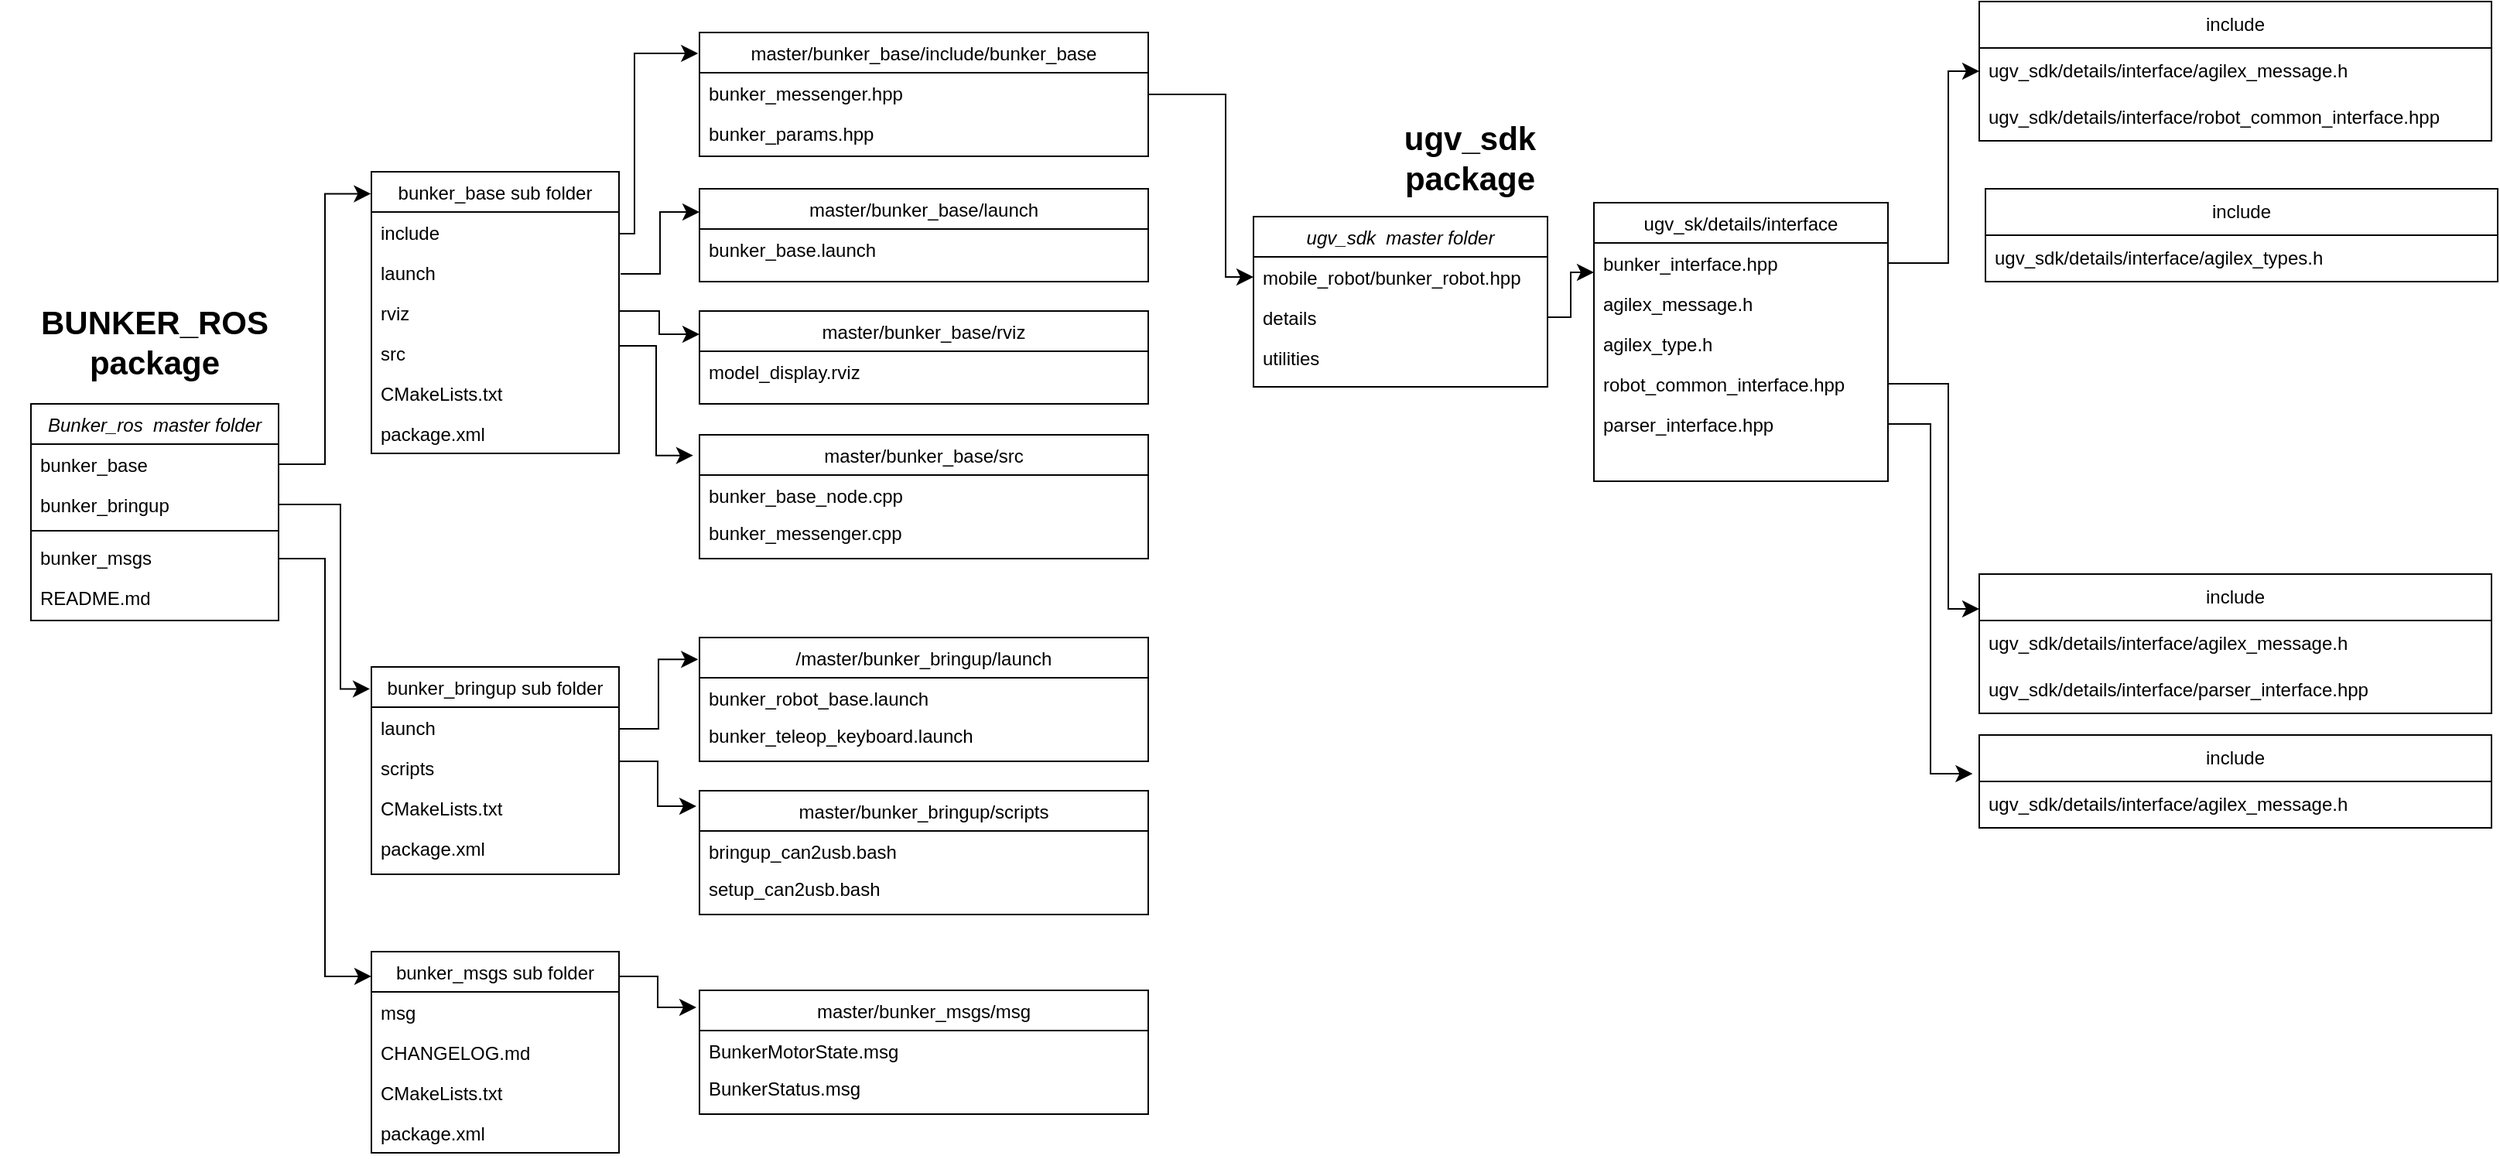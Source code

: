 <mxfile version="21.2.2" type="github">
  <diagram id="C5RBs43oDa-KdzZeNtuy" name="Page-1">
    <mxGraphModel dx="381" dy="691" grid="1" gridSize="10" guides="1" tooltips="1" connect="1" arrows="1" fold="1" page="1" pageScale="1" pageWidth="1654" pageHeight="1169" math="0" shadow="0">
      <root>
        <mxCell id="WIyWlLk6GJQsqaUBKTNV-0" />
        <mxCell id="WIyWlLk6GJQsqaUBKTNV-1" parent="WIyWlLk6GJQsqaUBKTNV-0" />
        <mxCell id="zkfFHV4jXpPFQw0GAbJ--0" value="Bunker_ros  master folder" style="swimlane;fontStyle=2;align=center;verticalAlign=top;childLayout=stackLayout;horizontal=1;startSize=26;horizontalStack=0;resizeParent=1;resizeLast=0;collapsible=1;marginBottom=0;rounded=0;shadow=0;strokeWidth=1;" parent="WIyWlLk6GJQsqaUBKTNV-1" vertex="1">
          <mxGeometry x="60" y="290" width="160" height="140" as="geometry">
            <mxRectangle x="230" y="140" width="160" height="26" as="alternateBounds" />
          </mxGeometry>
        </mxCell>
        <mxCell id="zkfFHV4jXpPFQw0GAbJ--2" value="bunker_base " style="text;align=left;verticalAlign=top;spacingLeft=4;spacingRight=4;overflow=hidden;rotatable=0;points=[[0,0.5],[1,0.5]];portConstraint=eastwest;rounded=0;shadow=0;html=0;strokeWidth=3;" parent="zkfFHV4jXpPFQw0GAbJ--0" vertex="1">
          <mxGeometry y="26" width="160" height="26" as="geometry" />
        </mxCell>
        <mxCell id="zkfFHV4jXpPFQw0GAbJ--3" value="bunker_bringup" style="text;align=left;verticalAlign=top;spacingLeft=4;spacingRight=4;overflow=hidden;rotatable=0;points=[[0,0.5],[1,0.5]];portConstraint=eastwest;rounded=0;shadow=0;html=0;" parent="zkfFHV4jXpPFQw0GAbJ--0" vertex="1">
          <mxGeometry y="52" width="160" height="26" as="geometry" />
        </mxCell>
        <mxCell id="zkfFHV4jXpPFQw0GAbJ--4" value="" style="line;html=1;strokeWidth=1;align=left;verticalAlign=middle;spacingTop=-1;spacingLeft=3;spacingRight=3;rotatable=0;labelPosition=right;points=[];portConstraint=eastwest;" parent="zkfFHV4jXpPFQw0GAbJ--0" vertex="1">
          <mxGeometry y="78" width="160" height="8" as="geometry" />
        </mxCell>
        <mxCell id="zkfFHV4jXpPFQw0GAbJ--5" value="bunker_msgs" style="text;align=left;verticalAlign=top;spacingLeft=4;spacingRight=4;overflow=hidden;rotatable=0;points=[[0,0.5],[1,0.5]];portConstraint=eastwest;" parent="zkfFHV4jXpPFQw0GAbJ--0" vertex="1">
          <mxGeometry y="86" width="160" height="26" as="geometry" />
        </mxCell>
        <mxCell id="HwNjUJqcYQjeiwXkM3CN-0" value="README.md" style="text;align=left;verticalAlign=top;spacingLeft=4;spacingRight=4;overflow=hidden;rotatable=0;points=[[0,0.5],[1,0.5]];portConstraint=eastwest;" parent="zkfFHV4jXpPFQw0GAbJ--0" vertex="1">
          <mxGeometry y="112" width="160" height="26" as="geometry" />
        </mxCell>
        <mxCell id="zkfFHV4jXpPFQw0GAbJ--17" value="bunker_base sub folder" style="swimlane;fontStyle=0;align=center;verticalAlign=top;childLayout=stackLayout;horizontal=1;startSize=26;horizontalStack=0;resizeParent=1;resizeLast=0;collapsible=1;marginBottom=0;rounded=0;shadow=0;strokeWidth=1;" parent="WIyWlLk6GJQsqaUBKTNV-1" vertex="1">
          <mxGeometry x="280" y="140" width="160" height="182" as="geometry">
            <mxRectangle x="550" y="140" width="160" height="26" as="alternateBounds" />
          </mxGeometry>
        </mxCell>
        <mxCell id="zkfFHV4jXpPFQw0GAbJ--18" value="include" style="text;align=left;verticalAlign=top;spacingLeft=4;spacingRight=4;overflow=hidden;rotatable=0;points=[[0,0.5],[1,0.5]];portConstraint=eastwest;" parent="zkfFHV4jXpPFQw0GAbJ--17" vertex="1">
          <mxGeometry y="26" width="160" height="26" as="geometry" />
        </mxCell>
        <mxCell id="zkfFHV4jXpPFQw0GAbJ--19" value="launch" style="text;align=left;verticalAlign=top;spacingLeft=4;spacingRight=4;overflow=hidden;rotatable=0;points=[[0,0.5],[1,0.5]];portConstraint=eastwest;rounded=0;shadow=0;html=0;" parent="zkfFHV4jXpPFQw0GAbJ--17" vertex="1">
          <mxGeometry y="52" width="160" height="26" as="geometry" />
        </mxCell>
        <mxCell id="zkfFHV4jXpPFQw0GAbJ--20" value="rviz" style="text;align=left;verticalAlign=top;spacingLeft=4;spacingRight=4;overflow=hidden;rotatable=0;points=[[0,0.5],[1,0.5]];portConstraint=eastwest;rounded=0;shadow=0;html=0;" parent="zkfFHV4jXpPFQw0GAbJ--17" vertex="1">
          <mxGeometry y="78" width="160" height="26" as="geometry" />
        </mxCell>
        <mxCell id="zkfFHV4jXpPFQw0GAbJ--21" value="src" style="text;align=left;verticalAlign=top;spacingLeft=4;spacingRight=4;overflow=hidden;rotatable=0;points=[[0,0.5],[1,0.5]];portConstraint=eastwest;rounded=0;shadow=0;html=0;" parent="zkfFHV4jXpPFQw0GAbJ--17" vertex="1">
          <mxGeometry y="104" width="160" height="26" as="geometry" />
        </mxCell>
        <mxCell id="zkfFHV4jXpPFQw0GAbJ--22" value="CMakeLists.txt" style="text;align=left;verticalAlign=top;spacingLeft=4;spacingRight=4;overflow=hidden;rotatable=0;points=[[0,0.5],[1,0.5]];portConstraint=eastwest;rounded=0;shadow=0;html=0;" parent="zkfFHV4jXpPFQw0GAbJ--17" vertex="1">
          <mxGeometry y="130" width="160" height="26" as="geometry" />
        </mxCell>
        <mxCell id="zkfFHV4jXpPFQw0GAbJ--24" value="package.xml" style="text;align=left;verticalAlign=top;spacingLeft=4;spacingRight=4;overflow=hidden;rotatable=0;points=[[0,0.5],[1,0.5]];portConstraint=eastwest;" parent="zkfFHV4jXpPFQw0GAbJ--17" vertex="1">
          <mxGeometry y="156" width="160" height="26" as="geometry" />
        </mxCell>
        <mxCell id="HwNjUJqcYQjeiwXkM3CN-3" value="bunker_bringup sub folder" style="swimlane;fontStyle=0;align=center;verticalAlign=top;childLayout=stackLayout;horizontal=1;startSize=26;horizontalStack=0;resizeParent=1;resizeLast=0;collapsible=1;marginBottom=0;rounded=0;shadow=0;strokeWidth=1;" parent="WIyWlLk6GJQsqaUBKTNV-1" vertex="1">
          <mxGeometry x="280" y="460" width="160" height="134" as="geometry">
            <mxRectangle x="550" y="140" width="160" height="26" as="alternateBounds" />
          </mxGeometry>
        </mxCell>
        <mxCell id="HwNjUJqcYQjeiwXkM3CN-5" value="launch" style="text;align=left;verticalAlign=top;spacingLeft=4;spacingRight=4;overflow=hidden;rotatable=0;points=[[0,0.5],[1,0.5]];portConstraint=eastwest;rounded=0;shadow=0;html=0;" parent="HwNjUJqcYQjeiwXkM3CN-3" vertex="1">
          <mxGeometry y="26" width="160" height="26" as="geometry" />
        </mxCell>
        <mxCell id="HwNjUJqcYQjeiwXkM3CN-6" value="scripts" style="text;align=left;verticalAlign=top;spacingLeft=4;spacingRight=4;overflow=hidden;rotatable=0;points=[[0,0.5],[1,0.5]];portConstraint=eastwest;rounded=0;shadow=0;html=0;" parent="HwNjUJqcYQjeiwXkM3CN-3" vertex="1">
          <mxGeometry y="52" width="160" height="26" as="geometry" />
        </mxCell>
        <mxCell id="HwNjUJqcYQjeiwXkM3CN-8" value="CMakeLists.txt" style="text;align=left;verticalAlign=top;spacingLeft=4;spacingRight=4;overflow=hidden;rotatable=0;points=[[0,0.5],[1,0.5]];portConstraint=eastwest;rounded=0;shadow=0;html=0;" parent="HwNjUJqcYQjeiwXkM3CN-3" vertex="1">
          <mxGeometry y="78" width="160" height="26" as="geometry" />
        </mxCell>
        <mxCell id="HwNjUJqcYQjeiwXkM3CN-9" value="package.xml" style="text;align=left;verticalAlign=top;spacingLeft=4;spacingRight=4;overflow=hidden;rotatable=0;points=[[0,0.5],[1,0.5]];portConstraint=eastwest;" parent="HwNjUJqcYQjeiwXkM3CN-3" vertex="1">
          <mxGeometry y="104" width="160" height="26" as="geometry" />
        </mxCell>
        <mxCell id="HwNjUJqcYQjeiwXkM3CN-10" value="bunker_msgs sub folder" style="swimlane;fontStyle=0;align=center;verticalAlign=top;childLayout=stackLayout;horizontal=1;startSize=26;horizontalStack=0;resizeParent=1;resizeLast=0;collapsible=1;marginBottom=0;rounded=0;shadow=0;strokeWidth=1;" parent="WIyWlLk6GJQsqaUBKTNV-1" vertex="1">
          <mxGeometry x="280" y="644" width="160" height="130" as="geometry">
            <mxRectangle x="550" y="140" width="160" height="26" as="alternateBounds" />
          </mxGeometry>
        </mxCell>
        <mxCell id="HwNjUJqcYQjeiwXkM3CN-11" value="msg" style="text;align=left;verticalAlign=top;spacingLeft=4;spacingRight=4;overflow=hidden;rotatable=0;points=[[0,0.5],[1,0.5]];portConstraint=eastwest;" parent="HwNjUJqcYQjeiwXkM3CN-10" vertex="1">
          <mxGeometry y="26" width="160" height="26" as="geometry" />
        </mxCell>
        <mxCell id="HwNjUJqcYQjeiwXkM3CN-14" value="CHANGELOG.md" style="text;align=left;verticalAlign=top;spacingLeft=4;spacingRight=4;overflow=hidden;rotatable=0;points=[[0,0.5],[1,0.5]];portConstraint=eastwest;rounded=0;shadow=0;html=0;" parent="HwNjUJqcYQjeiwXkM3CN-10" vertex="1">
          <mxGeometry y="52" width="160" height="26" as="geometry" />
        </mxCell>
        <mxCell id="HwNjUJqcYQjeiwXkM3CN-15" value="CMakeLists.txt" style="text;align=left;verticalAlign=top;spacingLeft=4;spacingRight=4;overflow=hidden;rotatable=0;points=[[0,0.5],[1,0.5]];portConstraint=eastwest;rounded=0;shadow=0;html=0;" parent="HwNjUJqcYQjeiwXkM3CN-10" vertex="1">
          <mxGeometry y="78" width="160" height="26" as="geometry" />
        </mxCell>
        <mxCell id="HwNjUJqcYQjeiwXkM3CN-16" value="package.xml" style="text;align=left;verticalAlign=top;spacingLeft=4;spacingRight=4;overflow=hidden;rotatable=0;points=[[0,0.5],[1,0.5]];portConstraint=eastwest;" parent="HwNjUJqcYQjeiwXkM3CN-10" vertex="1">
          <mxGeometry y="104" width="160" height="26" as="geometry" />
        </mxCell>
        <mxCell id="HwNjUJqcYQjeiwXkM3CN-24" value="master/bunker_base/include/bunker_base" style="swimlane;fontStyle=0;align=center;verticalAlign=top;childLayout=stackLayout;horizontal=1;startSize=26;horizontalStack=0;resizeParent=1;resizeLast=0;collapsible=1;marginBottom=0;rounded=0;shadow=0;strokeWidth=1;" parent="WIyWlLk6GJQsqaUBKTNV-1" vertex="1">
          <mxGeometry x="492" y="50" width="290" height="80" as="geometry">
            <mxRectangle x="550" y="140" width="160" height="26" as="alternateBounds" />
          </mxGeometry>
        </mxCell>
        <mxCell id="HwNjUJqcYQjeiwXkM3CN-25" value="bunker_messenger.hpp" style="text;align=left;verticalAlign=top;spacingLeft=4;spacingRight=4;overflow=hidden;rotatable=0;points=[[0,0.5],[1,0.5]];portConstraint=eastwest;" parent="HwNjUJqcYQjeiwXkM3CN-24" vertex="1">
          <mxGeometry y="26" width="290" height="26" as="geometry" />
        </mxCell>
        <mxCell id="HwNjUJqcYQjeiwXkM3CN-27" value="bunker_params.hpp" style="text;align=left;verticalAlign=top;spacingLeft=4;spacingRight=4;overflow=hidden;rotatable=0;points=[[0,0.5],[1,0.5]];portConstraint=eastwest;rounded=0;shadow=0;html=0;" parent="HwNjUJqcYQjeiwXkM3CN-24" vertex="1">
          <mxGeometry y="52" width="290" height="26" as="geometry" />
        </mxCell>
        <mxCell id="HwNjUJqcYQjeiwXkM3CN-31" value="master/bunker_base/launch" style="swimlane;fontStyle=0;align=center;verticalAlign=top;childLayout=stackLayout;horizontal=1;startSize=26;horizontalStack=0;resizeParent=1;resizeLast=0;collapsible=1;marginBottom=0;rounded=0;shadow=0;strokeWidth=1;" parent="WIyWlLk6GJQsqaUBKTNV-1" vertex="1">
          <mxGeometry x="492" y="151" width="290" height="60" as="geometry">
            <mxRectangle x="550" y="140" width="160" height="26" as="alternateBounds" />
          </mxGeometry>
        </mxCell>
        <mxCell id="HwNjUJqcYQjeiwXkM3CN-32" value="bunker_base.launch" style="text;align=left;verticalAlign=top;spacingLeft=4;spacingRight=4;overflow=hidden;rotatable=0;points=[[0,0.5],[1,0.5]];portConstraint=eastwest;" parent="HwNjUJqcYQjeiwXkM3CN-31" vertex="1">
          <mxGeometry y="26" width="290" height="26" as="geometry" />
        </mxCell>
        <mxCell id="HwNjUJqcYQjeiwXkM3CN-34" value="master/bunker_base/rviz" style="swimlane;fontStyle=0;align=center;verticalAlign=top;childLayout=stackLayout;horizontal=1;startSize=26;horizontalStack=0;resizeParent=1;resizeLast=0;collapsible=1;marginBottom=0;rounded=0;shadow=0;strokeWidth=1;" parent="WIyWlLk6GJQsqaUBKTNV-1" vertex="1">
          <mxGeometry x="492" y="230" width="290" height="60" as="geometry">
            <mxRectangle x="550" y="140" width="160" height="26" as="alternateBounds" />
          </mxGeometry>
        </mxCell>
        <mxCell id="HwNjUJqcYQjeiwXkM3CN-35" value="model_display.rviz" style="text;align=left;verticalAlign=top;spacingLeft=4;spacingRight=4;overflow=hidden;rotatable=0;points=[[0,0.5],[1,0.5]];portConstraint=eastwest;" parent="HwNjUJqcYQjeiwXkM3CN-34" vertex="1">
          <mxGeometry y="26" width="290" height="26" as="geometry" />
        </mxCell>
        <mxCell id="HwNjUJqcYQjeiwXkM3CN-36" value="master/bunker_base/src" style="swimlane;fontStyle=0;align=center;verticalAlign=top;childLayout=stackLayout;horizontal=1;startSize=26;horizontalStack=0;resizeParent=1;resizeLast=0;collapsible=1;marginBottom=0;rounded=0;shadow=0;strokeWidth=1;" parent="WIyWlLk6GJQsqaUBKTNV-1" vertex="1">
          <mxGeometry x="492" y="310" width="290" height="80" as="geometry">
            <mxRectangle x="550" y="140" width="160" height="26" as="alternateBounds" />
          </mxGeometry>
        </mxCell>
        <mxCell id="HwNjUJqcYQjeiwXkM3CN-37" value="bunker_base_node.cpp" style="text;align=left;verticalAlign=top;spacingLeft=4;spacingRight=4;overflow=hidden;rotatable=0;points=[[0,0.5],[1,0.5]];portConstraint=eastwest;" parent="HwNjUJqcYQjeiwXkM3CN-36" vertex="1">
          <mxGeometry y="26" width="290" height="24" as="geometry" />
        </mxCell>
        <mxCell id="HwNjUJqcYQjeiwXkM3CN-38" value="bunker_messenger.cpp" style="text;align=left;verticalAlign=top;spacingLeft=4;spacingRight=4;overflow=hidden;rotatable=0;points=[[0,0.5],[1,0.5]];portConstraint=eastwest;" parent="HwNjUJqcYQjeiwXkM3CN-36" vertex="1">
          <mxGeometry y="50" width="290" height="30" as="geometry" />
        </mxCell>
        <mxCell id="HwNjUJqcYQjeiwXkM3CN-39" value="/master/bunker_bringup/launch" style="swimlane;fontStyle=0;align=center;verticalAlign=top;childLayout=stackLayout;horizontal=1;startSize=26;horizontalStack=0;resizeParent=1;resizeLast=0;collapsible=1;marginBottom=0;rounded=0;shadow=0;strokeWidth=1;" parent="WIyWlLk6GJQsqaUBKTNV-1" vertex="1">
          <mxGeometry x="492" y="441" width="290" height="80" as="geometry">
            <mxRectangle x="550" y="140" width="160" height="26" as="alternateBounds" />
          </mxGeometry>
        </mxCell>
        <mxCell id="HwNjUJqcYQjeiwXkM3CN-40" value="bunker_robot_base.launch" style="text;align=left;verticalAlign=top;spacingLeft=4;spacingRight=4;overflow=hidden;rotatable=0;points=[[0,0.5],[1,0.5]];portConstraint=eastwest;" parent="HwNjUJqcYQjeiwXkM3CN-39" vertex="1">
          <mxGeometry y="26" width="290" height="24" as="geometry" />
        </mxCell>
        <mxCell id="HwNjUJqcYQjeiwXkM3CN-41" value="bunker_teleop_keyboard.launch" style="text;align=left;verticalAlign=top;spacingLeft=4;spacingRight=4;overflow=hidden;rotatable=0;points=[[0,0.5],[1,0.5]];portConstraint=eastwest;" parent="HwNjUJqcYQjeiwXkM3CN-39" vertex="1">
          <mxGeometry y="50" width="290" height="30" as="geometry" />
        </mxCell>
        <mxCell id="HwNjUJqcYQjeiwXkM3CN-44" value="master/bunker_bringup/scripts" style="swimlane;fontStyle=0;align=center;verticalAlign=top;childLayout=stackLayout;horizontal=1;startSize=26;horizontalStack=0;resizeParent=1;resizeLast=0;collapsible=1;marginBottom=0;rounded=0;shadow=0;strokeWidth=1;" parent="WIyWlLk6GJQsqaUBKTNV-1" vertex="1">
          <mxGeometry x="492" y="540" width="290" height="80" as="geometry">
            <mxRectangle x="550" y="140" width="160" height="26" as="alternateBounds" />
          </mxGeometry>
        </mxCell>
        <mxCell id="HwNjUJqcYQjeiwXkM3CN-45" value="bringup_can2usb.bash" style="text;align=left;verticalAlign=top;spacingLeft=4;spacingRight=4;overflow=hidden;rotatable=0;points=[[0,0.5],[1,0.5]];portConstraint=eastwest;" parent="HwNjUJqcYQjeiwXkM3CN-44" vertex="1">
          <mxGeometry y="26" width="290" height="24" as="geometry" />
        </mxCell>
        <mxCell id="HwNjUJqcYQjeiwXkM3CN-46" value="setup_can2usb.bash" style="text;align=left;verticalAlign=top;spacingLeft=4;spacingRight=4;overflow=hidden;rotatable=0;points=[[0,0.5],[1,0.5]];portConstraint=eastwest;" parent="HwNjUJqcYQjeiwXkM3CN-44" vertex="1">
          <mxGeometry y="50" width="290" height="30" as="geometry" />
        </mxCell>
        <mxCell id="HwNjUJqcYQjeiwXkM3CN-47" value="master/bunker_msgs/msg" style="swimlane;fontStyle=0;align=center;verticalAlign=top;childLayout=stackLayout;horizontal=1;startSize=26;horizontalStack=0;resizeParent=1;resizeLast=0;collapsible=1;marginBottom=0;rounded=0;shadow=0;strokeWidth=1;" parent="WIyWlLk6GJQsqaUBKTNV-1" vertex="1">
          <mxGeometry x="492" y="669" width="290" height="80" as="geometry">
            <mxRectangle x="550" y="140" width="160" height="26" as="alternateBounds" />
          </mxGeometry>
        </mxCell>
        <mxCell id="HwNjUJqcYQjeiwXkM3CN-48" value="BunkerMotorState.msg" style="text;align=left;verticalAlign=top;spacingLeft=4;spacingRight=4;overflow=hidden;rotatable=0;points=[[0,0.5],[1,0.5]];portConstraint=eastwest;" parent="HwNjUJqcYQjeiwXkM3CN-47" vertex="1">
          <mxGeometry y="26" width="290" height="24" as="geometry" />
        </mxCell>
        <mxCell id="HwNjUJqcYQjeiwXkM3CN-49" value="BunkerStatus.msg" style="text;align=left;verticalAlign=top;spacingLeft=4;spacingRight=4;overflow=hidden;rotatable=0;points=[[0,0.5],[1,0.5]];portConstraint=eastwest;" parent="HwNjUJqcYQjeiwXkM3CN-47" vertex="1">
          <mxGeometry y="50" width="290" height="30" as="geometry" />
        </mxCell>
        <mxCell id="HwNjUJqcYQjeiwXkM3CN-51" value="&lt;b&gt;&lt;font style=&quot;font-size: 21px;&quot;&gt;BUNKER_ROS package&lt;/font&gt;&lt;/b&gt;" style="text;strokeColor=none;fillColor=none;html=1;align=center;verticalAlign=middle;whiteSpace=wrap;rounded=0;fontSize=16;" parent="WIyWlLk6GJQsqaUBKTNV-1" vertex="1">
          <mxGeometry x="40" y="220" width="200" height="59" as="geometry" />
        </mxCell>
        <mxCell id="HwNjUJqcYQjeiwXkM3CN-54" value="" style="edgeStyle=elbowEdgeStyle;elbow=horizontal;endArrow=classic;html=1;curved=0;rounded=0;endSize=8;startSize=8;fontSize=12;exitX=1;exitY=0.5;exitDx=0;exitDy=0;entryX=-0.002;entryY=0.078;entryDx=0;entryDy=0;entryPerimeter=0;" parent="WIyWlLk6GJQsqaUBKTNV-1" source="zkfFHV4jXpPFQw0GAbJ--2" target="zkfFHV4jXpPFQw0GAbJ--17" edge="1">
          <mxGeometry width="50" height="50" relative="1" as="geometry">
            <mxPoint x="230" y="329" as="sourcePoint" />
            <mxPoint x="280" y="279" as="targetPoint" />
          </mxGeometry>
        </mxCell>
        <mxCell id="HwNjUJqcYQjeiwXkM3CN-55" value="" style="edgeStyle=elbowEdgeStyle;elbow=horizontal;endArrow=classic;html=1;curved=0;rounded=0;endSize=8;startSize=8;fontSize=12;exitX=1;exitY=0.5;exitDx=0;exitDy=0;entryX=-0.006;entryY=0.106;entryDx=0;entryDy=0;entryPerimeter=0;" parent="WIyWlLk6GJQsqaUBKTNV-1" target="HwNjUJqcYQjeiwXkM3CN-3" edge="1">
          <mxGeometry width="50" height="50" relative="1" as="geometry">
            <mxPoint x="220" y="355" as="sourcePoint" />
            <mxPoint x="280" y="180" as="targetPoint" />
            <Array as="points">
              <mxPoint x="260" y="410" />
            </Array>
          </mxGeometry>
        </mxCell>
        <mxCell id="HwNjUJqcYQjeiwXkM3CN-56" value="" style="edgeStyle=elbowEdgeStyle;elbow=horizontal;endArrow=classic;html=1;curved=0;rounded=0;endSize=8;startSize=8;fontSize=12;exitX=1;exitY=0.5;exitDx=0;exitDy=0;entryX=0;entryY=0.123;entryDx=0;entryDy=0;entryPerimeter=0;" parent="WIyWlLk6GJQsqaUBKTNV-1" target="HwNjUJqcYQjeiwXkM3CN-10" edge="1">
          <mxGeometry width="50" height="50" relative="1" as="geometry">
            <mxPoint x="220" y="390" as="sourcePoint" />
            <mxPoint x="279" y="509" as="targetPoint" />
            <Array as="points">
              <mxPoint x="250" y="520" />
            </Array>
          </mxGeometry>
        </mxCell>
        <mxCell id="HwNjUJqcYQjeiwXkM3CN-57" value="" style="edgeStyle=elbowEdgeStyle;elbow=horizontal;endArrow=classic;html=1;curved=0;rounded=0;endSize=8;startSize=8;fontSize=12;entryX=-0.003;entryY=0.169;entryDx=0;entryDy=0;entryPerimeter=0;" parent="WIyWlLk6GJQsqaUBKTNV-1" target="HwNjUJqcYQjeiwXkM3CN-24" edge="1">
          <mxGeometry width="50" height="50" relative="1" as="geometry">
            <mxPoint x="440" y="180" as="sourcePoint" />
            <mxPoint x="490" y="130" as="targetPoint" />
            <Array as="points">
              <mxPoint x="450" y="130" />
            </Array>
          </mxGeometry>
        </mxCell>
        <mxCell id="HwNjUJqcYQjeiwXkM3CN-58" value="" style="edgeStyle=elbowEdgeStyle;elbow=horizontal;endArrow=classic;html=1;curved=0;rounded=0;endSize=8;startSize=8;fontSize=12;entryX=0;entryY=0.25;entryDx=0;entryDy=0;" parent="WIyWlLk6GJQsqaUBKTNV-1" target="HwNjUJqcYQjeiwXkM3CN-31" edge="1">
          <mxGeometry width="50" height="50" relative="1" as="geometry">
            <mxPoint x="441" y="206" as="sourcePoint" />
            <mxPoint x="492" y="90" as="targetPoint" />
          </mxGeometry>
        </mxCell>
        <mxCell id="HwNjUJqcYQjeiwXkM3CN-59" value="" style="edgeStyle=elbowEdgeStyle;elbow=horizontal;endArrow=classic;html=1;curved=0;rounded=0;endSize=8;startSize=8;fontSize=12;entryX=0;entryY=0.25;entryDx=0;entryDy=0;" parent="WIyWlLk6GJQsqaUBKTNV-1" target="HwNjUJqcYQjeiwXkM3CN-34" edge="1">
          <mxGeometry width="50" height="50" relative="1" as="geometry">
            <mxPoint x="440" y="230" as="sourcePoint" />
            <mxPoint x="491" y="190" as="targetPoint" />
            <Array as="points" />
          </mxGeometry>
        </mxCell>
        <mxCell id="HwNjUJqcYQjeiwXkM3CN-60" value="" style="edgeStyle=elbowEdgeStyle;elbow=horizontal;endArrow=classic;html=1;curved=0;rounded=0;endSize=8;startSize=8;fontSize=12;entryX=-0.014;entryY=0.167;entryDx=0;entryDy=0;entryPerimeter=0;" parent="WIyWlLk6GJQsqaUBKTNV-1" target="HwNjUJqcYQjeiwXkM3CN-36" edge="1">
          <mxGeometry width="50" height="50" relative="1" as="geometry">
            <mxPoint x="440" y="252.5" as="sourcePoint" />
            <mxPoint x="492" y="267.5" as="targetPoint" />
            <Array as="points" />
          </mxGeometry>
        </mxCell>
        <mxCell id="HwNjUJqcYQjeiwXkM3CN-61" value="" style="edgeStyle=elbowEdgeStyle;elbow=horizontal;endArrow=classic;html=1;curved=0;rounded=0;endSize=8;startSize=8;fontSize=12;entryX=-0.003;entryY=0.177;entryDx=0;entryDy=0;entryPerimeter=0;" parent="WIyWlLk6GJQsqaUBKTNV-1" target="HwNjUJqcYQjeiwXkM3CN-39" edge="1">
          <mxGeometry width="50" height="50" relative="1" as="geometry">
            <mxPoint x="440" y="500" as="sourcePoint" />
            <mxPoint x="488" y="570.5" as="targetPoint" />
            <Array as="points" />
          </mxGeometry>
        </mxCell>
        <mxCell id="HwNjUJqcYQjeiwXkM3CN-62" value="" style="edgeStyle=elbowEdgeStyle;elbow=horizontal;endArrow=classic;html=1;curved=0;rounded=0;endSize=8;startSize=8;fontSize=12;" parent="WIyWlLk6GJQsqaUBKTNV-1" edge="1">
          <mxGeometry width="50" height="50" relative="1" as="geometry">
            <mxPoint x="440" y="521" as="sourcePoint" />
            <mxPoint x="490" y="550" as="targetPoint" />
            <Array as="points" />
          </mxGeometry>
        </mxCell>
        <mxCell id="HwNjUJqcYQjeiwXkM3CN-63" value="" style="edgeStyle=elbowEdgeStyle;elbow=horizontal;endArrow=classic;html=1;curved=0;rounded=0;endSize=8;startSize=8;fontSize=12;" parent="WIyWlLk6GJQsqaUBKTNV-1" edge="1">
          <mxGeometry width="50" height="50" relative="1" as="geometry">
            <mxPoint x="440" y="660" as="sourcePoint" />
            <mxPoint x="490" y="680" as="targetPoint" />
            <Array as="points" />
          </mxGeometry>
        </mxCell>
        <mxCell id="AWX8lwuQOdwvdPRo-GvK-0" value="ugv_sdk  master folder" style="swimlane;fontStyle=2;align=center;verticalAlign=top;childLayout=stackLayout;horizontal=1;startSize=26;horizontalStack=0;resizeParent=1;resizeLast=0;collapsible=1;marginBottom=0;rounded=0;shadow=0;strokeWidth=1;" vertex="1" parent="WIyWlLk6GJQsqaUBKTNV-1">
          <mxGeometry x="850" y="169" width="190" height="110" as="geometry">
            <mxRectangle x="230" y="140" width="160" height="26" as="alternateBounds" />
          </mxGeometry>
        </mxCell>
        <mxCell id="AWX8lwuQOdwvdPRo-GvK-1" value="mobile_robot/bunker_robot.hpp" style="text;align=left;verticalAlign=top;spacingLeft=4;spacingRight=4;overflow=hidden;rotatable=0;points=[[0,0.5],[1,0.5]];portConstraint=eastwest;rounded=0;shadow=0;html=0;strokeWidth=3;" vertex="1" parent="AWX8lwuQOdwvdPRo-GvK-0">
          <mxGeometry y="26" width="190" height="26" as="geometry" />
        </mxCell>
        <mxCell id="AWX8lwuQOdwvdPRo-GvK-2" value="details" style="text;align=left;verticalAlign=top;spacingLeft=4;spacingRight=4;overflow=hidden;rotatable=0;points=[[0,0.5],[1,0.5]];portConstraint=eastwest;rounded=0;shadow=0;html=0;" vertex="1" parent="AWX8lwuQOdwvdPRo-GvK-0">
          <mxGeometry y="52" width="190" height="26" as="geometry" />
        </mxCell>
        <mxCell id="AWX8lwuQOdwvdPRo-GvK-4" value="utilities" style="text;align=left;verticalAlign=top;spacingLeft=4;spacingRight=4;overflow=hidden;rotatable=0;points=[[0,0.5],[1,0.5]];portConstraint=eastwest;" vertex="1" parent="AWX8lwuQOdwvdPRo-GvK-0">
          <mxGeometry y="78" width="190" height="26" as="geometry" />
        </mxCell>
        <mxCell id="AWX8lwuQOdwvdPRo-GvK-6" value="&lt;div&gt;&lt;b&gt;&lt;font style=&quot;font-size: 21px;&quot;&gt;ugv_sdk&lt;/font&gt;&lt;/b&gt;&lt;/div&gt;&lt;div&gt;&lt;b&gt;&lt;font style=&quot;font-size: 21px;&quot;&gt;package&lt;/font&gt;&lt;/b&gt;&lt;/div&gt;" style="text;strokeColor=none;fillColor=none;html=1;align=center;verticalAlign=middle;whiteSpace=wrap;rounded=0;fontSize=16;" vertex="1" parent="WIyWlLk6GJQsqaUBKTNV-1">
          <mxGeometry x="860" y="101" width="260" height="59" as="geometry" />
        </mxCell>
        <mxCell id="AWX8lwuQOdwvdPRo-GvK-7" value="ugv_sk/details/interface" style="swimlane;fontStyle=0;align=center;verticalAlign=top;childLayout=stackLayout;horizontal=1;startSize=26;horizontalStack=0;resizeParent=1;resizeLast=0;collapsible=1;marginBottom=0;rounded=0;shadow=0;strokeWidth=1;" vertex="1" parent="WIyWlLk6GJQsqaUBKTNV-1">
          <mxGeometry x="1070" y="160" width="190" height="180" as="geometry">
            <mxRectangle x="550" y="140" width="160" height="26" as="alternateBounds" />
          </mxGeometry>
        </mxCell>
        <mxCell id="AWX8lwuQOdwvdPRo-GvK-8" value="bunker_interface.hpp" style="text;align=left;verticalAlign=top;spacingLeft=4;spacingRight=4;overflow=hidden;rotatable=0;points=[[0,0.5],[1,0.5]];portConstraint=eastwest;" vertex="1" parent="AWX8lwuQOdwvdPRo-GvK-7">
          <mxGeometry y="26" width="190" height="26" as="geometry" />
        </mxCell>
        <mxCell id="AWX8lwuQOdwvdPRo-GvK-19" value="agilex_message.h&#xa;" style="text;align=left;verticalAlign=top;spacingLeft=4;spacingRight=4;overflow=hidden;rotatable=0;points=[[0,0.5],[1,0.5]];portConstraint=eastwest;" vertex="1" parent="AWX8lwuQOdwvdPRo-GvK-7">
          <mxGeometry y="52" width="190" height="26" as="geometry" />
        </mxCell>
        <mxCell id="AWX8lwuQOdwvdPRo-GvK-20" value="agilex_type.h" style="text;align=left;verticalAlign=top;spacingLeft=4;spacingRight=4;overflow=hidden;rotatable=0;points=[[0,0.5],[1,0.5]];portConstraint=eastwest;" vertex="1" parent="AWX8lwuQOdwvdPRo-GvK-7">
          <mxGeometry y="78" width="190" height="26" as="geometry" />
        </mxCell>
        <mxCell id="AWX8lwuQOdwvdPRo-GvK-21" value="robot_common_interface.hpp&#xa;" style="text;align=left;verticalAlign=top;spacingLeft=4;spacingRight=4;overflow=hidden;rotatable=0;points=[[0,0.5],[1,0.5]];portConstraint=eastwest;" vertex="1" parent="AWX8lwuQOdwvdPRo-GvK-7">
          <mxGeometry y="104" width="190" height="26" as="geometry" />
        </mxCell>
        <mxCell id="AWX8lwuQOdwvdPRo-GvK-26" value="parser_interface.hpp" style="text;align=left;verticalAlign=top;spacingLeft=4;spacingRight=4;overflow=hidden;rotatable=0;points=[[0,0.5],[1,0.5]];portConstraint=eastwest;" vertex="1" parent="AWX8lwuQOdwvdPRo-GvK-7">
          <mxGeometry y="130" width="190" height="26" as="geometry" />
        </mxCell>
        <mxCell id="AWX8lwuQOdwvdPRo-GvK-9" value="" style="edgeStyle=elbowEdgeStyle;elbow=horizontal;endArrow=classic;html=1;curved=0;rounded=0;endSize=8;startSize=8;fontSize=12;entryX=0;entryY=0.25;entryDx=0;entryDy=0;exitX=1;exitY=0.5;exitDx=0;exitDy=0;" edge="1" parent="WIyWlLk6GJQsqaUBKTNV-1" target="AWX8lwuQOdwvdPRo-GvK-7" source="AWX8lwuQOdwvdPRo-GvK-2">
          <mxGeometry width="50" height="50" relative="1" as="geometry">
            <mxPoint x="1180" y="234" as="sourcePoint" />
            <mxPoint x="1231" y="118" as="targetPoint" />
            <Array as="points" />
          </mxGeometry>
        </mxCell>
        <mxCell id="AWX8lwuQOdwvdPRo-GvK-10" value="" style="edgeStyle=elbowEdgeStyle;elbow=horizontal;endArrow=classic;html=1;curved=0;rounded=0;endSize=8;startSize=8;fontSize=12;exitX=1;exitY=0.5;exitDx=0;exitDy=0;entryX=0;entryY=0.5;entryDx=0;entryDy=0;" edge="1" parent="WIyWlLk6GJQsqaUBKTNV-1" target="AWX8lwuQOdwvdPRo-GvK-1">
          <mxGeometry width="50" height="50" relative="1" as="geometry">
            <mxPoint x="782" y="90" as="sourcePoint" />
            <mxPoint x="950" y="200" as="targetPoint" />
            <Array as="points">
              <mxPoint x="832" y="75" />
            </Array>
          </mxGeometry>
        </mxCell>
        <mxCell id="AWX8lwuQOdwvdPRo-GvK-11" value="include" style="swimlane;fontStyle=0;childLayout=stackLayout;horizontal=1;startSize=30;horizontalStack=0;resizeParent=1;resizeParentMax=0;resizeLast=0;collapsible=1;marginBottom=0;whiteSpace=wrap;html=1;" vertex="1" parent="WIyWlLk6GJQsqaUBKTNV-1">
          <mxGeometry x="1319" y="30" width="331" height="90" as="geometry" />
        </mxCell>
        <mxCell id="AWX8lwuQOdwvdPRo-GvK-12" value="ugv_sdk/details/interface/agilex_message.h" style="text;strokeColor=none;fillColor=none;align=left;verticalAlign=middle;spacingLeft=4;spacingRight=4;overflow=hidden;points=[[0,0.5],[1,0.5]];portConstraint=eastwest;rotatable=0;whiteSpace=wrap;html=1;" vertex="1" parent="AWX8lwuQOdwvdPRo-GvK-11">
          <mxGeometry y="30" width="331" height="30" as="geometry" />
        </mxCell>
        <mxCell id="AWX8lwuQOdwvdPRo-GvK-13" value="ugv_sdk/details/interface/robot_common_interface.hpp" style="text;strokeColor=none;fillColor=none;align=left;verticalAlign=middle;spacingLeft=4;spacingRight=4;overflow=hidden;points=[[0,0.5],[1,0.5]];portConstraint=eastwest;rotatable=0;whiteSpace=wrap;html=1;" vertex="1" parent="AWX8lwuQOdwvdPRo-GvK-11">
          <mxGeometry y="60" width="331" height="30" as="geometry" />
        </mxCell>
        <mxCell id="AWX8lwuQOdwvdPRo-GvK-16" value="" style="edgeStyle=elbowEdgeStyle;elbow=horizontal;endArrow=classic;html=1;curved=0;rounded=0;endSize=8;startSize=8;fontSize=12;entryX=0;entryY=0.5;entryDx=0;entryDy=0;exitX=1;exitY=0.5;exitDx=0;exitDy=0;" edge="1" parent="WIyWlLk6GJQsqaUBKTNV-1" source="AWX8lwuQOdwvdPRo-GvK-8" target="AWX8lwuQOdwvdPRo-GvK-12">
          <mxGeometry width="50" height="50" relative="1" as="geometry">
            <mxPoint x="1089" y="225" as="sourcePoint" />
            <mxPoint x="1160" y="185" as="targetPoint" />
            <Array as="points">
              <mxPoint x="1299" y="201" />
            </Array>
          </mxGeometry>
        </mxCell>
        <mxCell id="AWX8lwuQOdwvdPRo-GvK-22" value="include" style="swimlane;fontStyle=0;childLayout=stackLayout;horizontal=1;startSize=30;horizontalStack=0;resizeParent=1;resizeParentMax=0;resizeLast=0;collapsible=1;marginBottom=0;whiteSpace=wrap;html=1;" vertex="1" parent="WIyWlLk6GJQsqaUBKTNV-1">
          <mxGeometry x="1319" y="400" width="331" height="90" as="geometry" />
        </mxCell>
        <mxCell id="AWX8lwuQOdwvdPRo-GvK-23" value="ugv_sdk/details/interface/agilex_message.h" style="text;strokeColor=none;fillColor=none;align=left;verticalAlign=middle;spacingLeft=4;spacingRight=4;overflow=hidden;points=[[0,0.5],[1,0.5]];portConstraint=eastwest;rotatable=0;whiteSpace=wrap;html=1;" vertex="1" parent="AWX8lwuQOdwvdPRo-GvK-22">
          <mxGeometry y="30" width="331" height="30" as="geometry" />
        </mxCell>
        <mxCell id="AWX8lwuQOdwvdPRo-GvK-24" value="ugv_sdk/details/interface/parser_interface.hpp" style="text;strokeColor=none;fillColor=none;align=left;verticalAlign=middle;spacingLeft=4;spacingRight=4;overflow=hidden;points=[[0,0.5],[1,0.5]];portConstraint=eastwest;rotatable=0;whiteSpace=wrap;html=1;" vertex="1" parent="AWX8lwuQOdwvdPRo-GvK-22">
          <mxGeometry y="60" width="331" height="30" as="geometry" />
        </mxCell>
        <mxCell id="AWX8lwuQOdwvdPRo-GvK-25" value="" style="edgeStyle=elbowEdgeStyle;elbow=horizontal;endArrow=classic;html=1;curved=0;rounded=0;endSize=8;startSize=8;fontSize=12;exitX=1;exitY=0.5;exitDx=0;exitDy=0;entryX=0;entryY=0.25;entryDx=0;entryDy=0;" edge="1" parent="WIyWlLk6GJQsqaUBKTNV-1" source="AWX8lwuQOdwvdPRo-GvK-21" target="AWX8lwuQOdwvdPRo-GvK-22">
          <mxGeometry width="50" height="50" relative="1" as="geometry">
            <mxPoint x="1279" y="279" as="sourcePoint" />
            <mxPoint x="1310" y="420" as="targetPoint" />
            <Array as="points">
              <mxPoint x="1299" y="281" />
            </Array>
          </mxGeometry>
        </mxCell>
        <mxCell id="AWX8lwuQOdwvdPRo-GvK-27" value="include" style="swimlane;fontStyle=0;childLayout=stackLayout;horizontal=1;startSize=30;horizontalStack=0;resizeParent=1;resizeParentMax=0;resizeLast=0;collapsible=1;marginBottom=0;whiteSpace=wrap;html=1;" vertex="1" parent="WIyWlLk6GJQsqaUBKTNV-1">
          <mxGeometry x="1319" y="504" width="331" height="60" as="geometry" />
        </mxCell>
        <mxCell id="AWX8lwuQOdwvdPRo-GvK-28" value="ugv_sdk/details/interface/agilex_message.h" style="text;strokeColor=none;fillColor=none;align=left;verticalAlign=middle;spacingLeft=4;spacingRight=4;overflow=hidden;points=[[0,0.5],[1,0.5]];portConstraint=eastwest;rotatable=0;whiteSpace=wrap;html=1;" vertex="1" parent="AWX8lwuQOdwvdPRo-GvK-27">
          <mxGeometry y="30" width="331" height="30" as="geometry" />
        </mxCell>
        <mxCell id="AWX8lwuQOdwvdPRo-GvK-30" value="" style="edgeStyle=elbowEdgeStyle;elbow=horizontal;endArrow=classic;html=1;curved=0;rounded=0;endSize=8;startSize=8;fontSize=12;exitX=1;exitY=0.5;exitDx=0;exitDy=0;entryX=-0.013;entryY=0.417;entryDx=0;entryDy=0;entryPerimeter=0;" edge="1" parent="WIyWlLk6GJQsqaUBKTNV-1" source="AWX8lwuQOdwvdPRo-GvK-26" target="AWX8lwuQOdwvdPRo-GvK-27">
          <mxGeometry width="50" height="50" relative="1" as="geometry">
            <mxPoint x="1279" y="300" as="sourcePoint" />
            <mxPoint x="1319" y="444" as="targetPoint" />
            <Array as="points" />
          </mxGeometry>
        </mxCell>
        <mxCell id="AWX8lwuQOdwvdPRo-GvK-31" value="include" style="swimlane;fontStyle=0;childLayout=stackLayout;horizontal=1;startSize=30;horizontalStack=0;resizeParent=1;resizeParentMax=0;resizeLast=0;collapsible=1;marginBottom=0;whiteSpace=wrap;html=1;" vertex="1" parent="WIyWlLk6GJQsqaUBKTNV-1">
          <mxGeometry x="1323" y="151" width="331" height="60" as="geometry" />
        </mxCell>
        <mxCell id="AWX8lwuQOdwvdPRo-GvK-32" value="ugv_sdk/details/interface/agilex_types.h" style="text;strokeColor=none;fillColor=none;align=left;verticalAlign=middle;spacingLeft=4;spacingRight=4;overflow=hidden;points=[[0,0.5],[1,0.5]];portConstraint=eastwest;rotatable=0;whiteSpace=wrap;html=1;" vertex="1" parent="AWX8lwuQOdwvdPRo-GvK-31">
          <mxGeometry y="30" width="331" height="30" as="geometry" />
        </mxCell>
      </root>
    </mxGraphModel>
  </diagram>
</mxfile>
